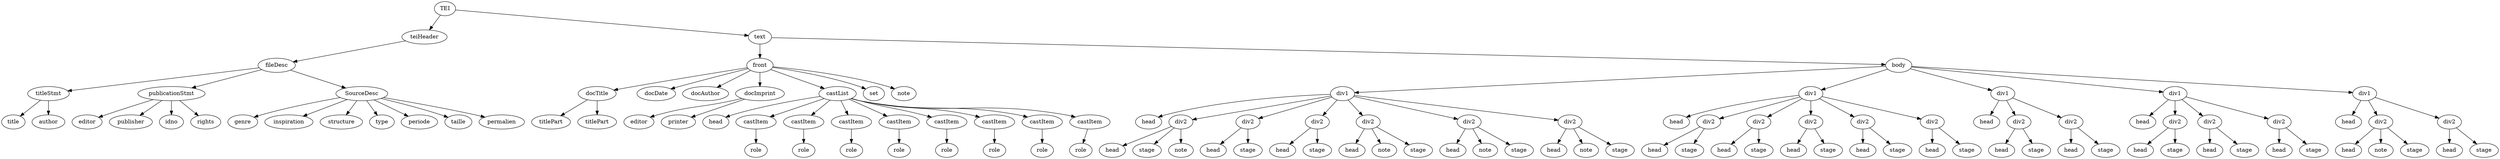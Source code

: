 digraph Tree {
	"t0" [label = "TEI"];
	"t1" [label = "teiHeader"];
	"t2" [label = "fileDesc"];
	"t3" [label = "titleStmt"];
	"t4" [label = "title"];
	"t5" [label = "author"];
	"t6" [label = "publicationStmt"];
	"t7" [label = "editor"];
	"t8" [label = "publisher"];
	"t9" [label = "idno"];
	"t10" [label = "rights"];
	"t11" [label = "SourceDesc"];
	"t12" [label = "genre"];
	"t13" [label = "inspiration"];
	"t14" [label = "structure"];
	"t15" [label = "type"];
	"t16" [label = "periode"];
	"t17" [label = "taille"];
	"t18" [label = "permalien"];
	"t19" [label = "text"];
	"t20" [label = "front"];
	"t21" [label = "docTitle"];
	"t22" [label = "titlePart"];
	"t23" [label = "titlePart"];
	"t24" [label = "docDate"];
	"t25" [label = "docAuthor"];
	"t26" [label = "docImprint"];
	"t27" [label = "editor"];
	"t28" [label = "printer"];
	"t29" [label = "castList"];
	"t30" [label = "head"];
	"t31" [label = "castItem"];
	"t32" [label = "role"];
	"t33" [label = "castItem"];
	"t34" [label = "role"];
	"t35" [label = "castItem"];
	"t36" [label = "role"];
	"t37" [label = "castItem"];
	"t38" [label = "role"];
	"t39" [label = "castItem"];
	"t40" [label = "role"];
	"t41" [label = "castItem"];
	"t42" [label = "role"];
	"t43" [label = "castItem"];
	"t44" [label = "role"];
	"t45" [label = "castItem"];
	"t46" [label = "role"];
	"t47" [label = "set"];
	"t48" [label = "note"];
	"t49" [label = "body"];
	"t50" [label = "div1"];
	"t51" [label = "head"];
	"t52" [label = "div2"];
	"t53" [label = "head"];
	"t54" [label = "stage"];
	"t55" [label = "note"];
	"t56" [label = "div2"];
	"t57" [label = "head"];
	"t58" [label = "stage"];
	"t59" [label = "div2"];
	"t60" [label = "head"];
	"t61" [label = "stage"];
	"t62" [label = "div2"];
	"t63" [label = "head"];
	"t64" [label = "note"];
	"t65" [label = "stage"];
	"t66" [label = "div2"];
	"t67" [label = "head"];
	"t68" [label = "note"];
	"t69" [label = "stage"];
	"t70" [label = "div2"];
	"t71" [label = "head"];
	"t72" [label = "note"];
	"t73" [label = "stage"];
	"t74" [label = "div1"];
	"t75" [label = "head"];
	"t76" [label = "div2"];
	"t77" [label = "head"];
	"t78" [label = "stage"];
	"t79" [label = "div2"];
	"t80" [label = "head"];
	"t81" [label = "stage"];
	"t82" [label = "div2"];
	"t83" [label = "head"];
	"t84" [label = "stage"];
	"t85" [label = "div2"];
	"t86" [label = "head"];
	"t87" [label = "stage"];
	"t88" [label = "div2"];
	"t89" [label = "head"];
	"t90" [label = "stage"];
	"t91" [label = "div1"];
	"t92" [label = "head"];
	"t93" [label = "div2"];
	"t94" [label = "head"];
	"t95" [label = "stage"];
	"t96" [label = "div2"];
	"t97" [label = "head"];
	"t98" [label = "stage"];
	"t99" [label = "div1"];
	"t100" [label = "head"];
	"t101" [label = "div2"];
	"t102" [label = "head"];
	"t103" [label = "stage"];
	"t104" [label = "div2"];
	"t105" [label = "head"];
	"t106" [label = "stage"];
	"t107" [label = "div2"];
	"t108" [label = "head"];
	"t109" [label = "stage"];
	"t110" [label = "div1"];
	"t111" [label = "head"];
	"t112" [label = "div2"];
	"t113" [label = "head"];
	"t114" [label = "note"];
	"t115" [label = "stage"];
	"t116" [label = "div2"];
	"t117" [label = "head"];
	"t118" [label = "stage"];
	"t0" -> "t1";
	"t1" -> "t2";
	"t2" -> "t3";
	"t3" -> "t4";
	"t3" -> "t5";
	"t2" -> "t6";
	"t6" -> "t7";
	"t6" -> "t8";
	"t6" -> "t9";
	"t6" -> "t10";
	"t2" -> "t11";
	"t11" -> "t12";
	"t11" -> "t13";
	"t11" -> "t14";
	"t11" -> "t15";
	"t11" -> "t16";
	"t11" -> "t17";
	"t11" -> "t18";
	"t0" -> "t19";
	"t19" -> "t20";
	"t20" -> "t21";
	"t21" -> "t22";
	"t21" -> "t23";
	"t20" -> "t24";
	"t20" -> "t25";
	"t20" -> "t26";
	"t26" -> "t27";
	"t26" -> "t28";
	"t20" -> "t29";
	"t29" -> "t30";
	"t29" -> "t31";
	"t31" -> "t32";
	"t29" -> "t33";
	"t33" -> "t34";
	"t29" -> "t35";
	"t35" -> "t36";
	"t29" -> "t37";
	"t37" -> "t38";
	"t29" -> "t39";
	"t39" -> "t40";
	"t29" -> "t41";
	"t41" -> "t42";
	"t29" -> "t43";
	"t43" -> "t44";
	"t29" -> "t45";
	"t45" -> "t46";
	"t20" -> "t47";
	"t20" -> "t48";
	"t19" -> "t49";
	"t49" -> "t50";
	"t50" -> "t51";
	"t50" -> "t52";
	"t52" -> "t53";
	"t52" -> "t54";
	"t52" -> "t55";
	"t50" -> "t56";
	"t56" -> "t57";
	"t56" -> "t58";
	"t50" -> "t59";
	"t59" -> "t60";
	"t59" -> "t61";
	"t50" -> "t62";
	"t62" -> "t63";
	"t62" -> "t64";
	"t62" -> "t65";
	"t50" -> "t66";
	"t66" -> "t67";
	"t66" -> "t68";
	"t66" -> "t69";
	"t50" -> "t70";
	"t70" -> "t71";
	"t70" -> "t72";
	"t70" -> "t73";
	"t49" -> "t74";
	"t74" -> "t75";
	"t74" -> "t76";
	"t76" -> "t77";
	"t76" -> "t78";
	"t74" -> "t79";
	"t79" -> "t80";
	"t79" -> "t81";
	"t74" -> "t82";
	"t82" -> "t83";
	"t82" -> "t84";
	"t74" -> "t85";
	"t85" -> "t86";
	"t85" -> "t87";
	"t74" -> "t88";
	"t88" -> "t89";
	"t88" -> "t90";
	"t49" -> "t91";
	"t91" -> "t92";
	"t91" -> "t93";
	"t93" -> "t94";
	"t93" -> "t95";
	"t91" -> "t96";
	"t96" -> "t97";
	"t96" -> "t98";
	"t49" -> "t99";
	"t99" -> "t100";
	"t99" -> "t101";
	"t101" -> "t102";
	"t101" -> "t103";
	"t99" -> "t104";
	"t104" -> "t105";
	"t104" -> "t106";
	"t99" -> "t107";
	"t107" -> "t108";
	"t107" -> "t109";
	"t49" -> "t110";
	"t110" -> "t111";
	"t110" -> "t112";
	"t112" -> "t113";
	"t112" -> "t114";
	"t112" -> "t115";
	"t110" -> "t116";
	"t116" -> "t117";
	"t116" -> "t118";
}
